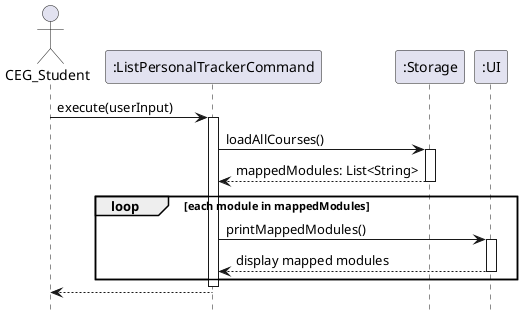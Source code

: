 @startuml

hide footbox

actor CEG_Student
participant ":ListPersonalTrackerCommand" as Command
participant ":Storage" as Storage
participant ":UI" as UI

CEG_Student -> Command: execute(userInput)
activate Command

Command -> Storage: loadAllCourses()
activate Storage
Storage --> Command: mappedModules: List<String>
deactivate Storage

loop each module in mappedModules
    Command -> UI : printMappedModules()
    activate UI
    UI --> Command : display mapped modules
    deactivate UI
end

deactivate Command
Command --> CEG_Student

@enduml

